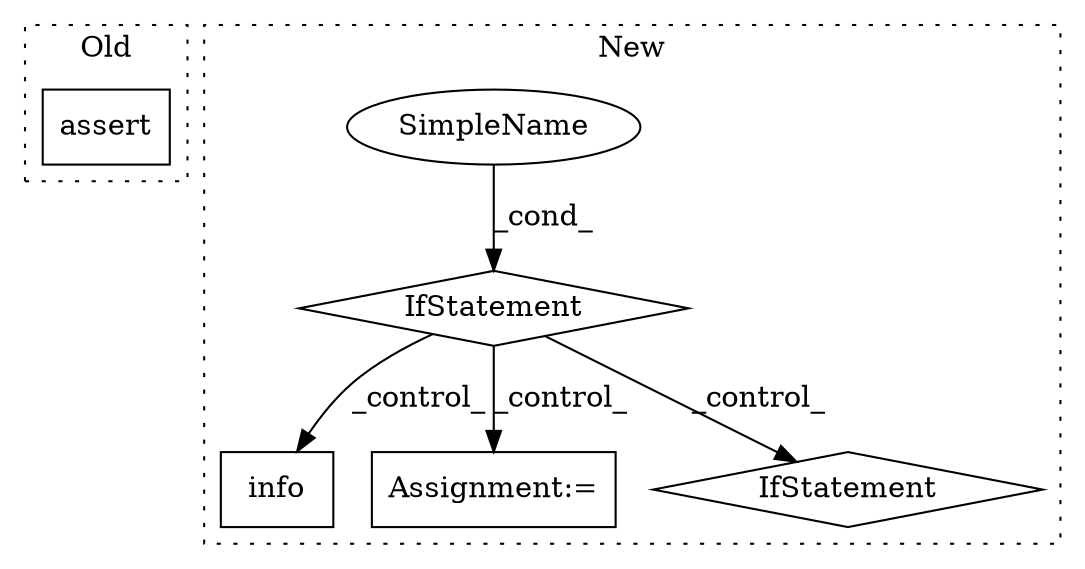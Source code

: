 digraph G {
subgraph cluster0 {
1 [label="assert" a="6" s="2332" l="7" shape="box"];
label = "Old";
style="dotted";
}
subgraph cluster1 {
2 [label="info" a="32" s="3735,3787" l="5,1" shape="box"];
3 [label="IfStatement" a="25" s="2280,2407" l="4,2" shape="diamond"];
4 [label="SimpleName" a="42" s="" l="" shape="ellipse"];
5 [label="Assignment:=" a="7" s="2962" l="1" shape="box"];
6 [label="IfStatement" a="25" s="3079,3125" l="12,2" shape="diamond"];
label = "New";
style="dotted";
}
3 -> 5 [label="_control_"];
3 -> 6 [label="_control_"];
3 -> 2 [label="_control_"];
4 -> 3 [label="_cond_"];
}
